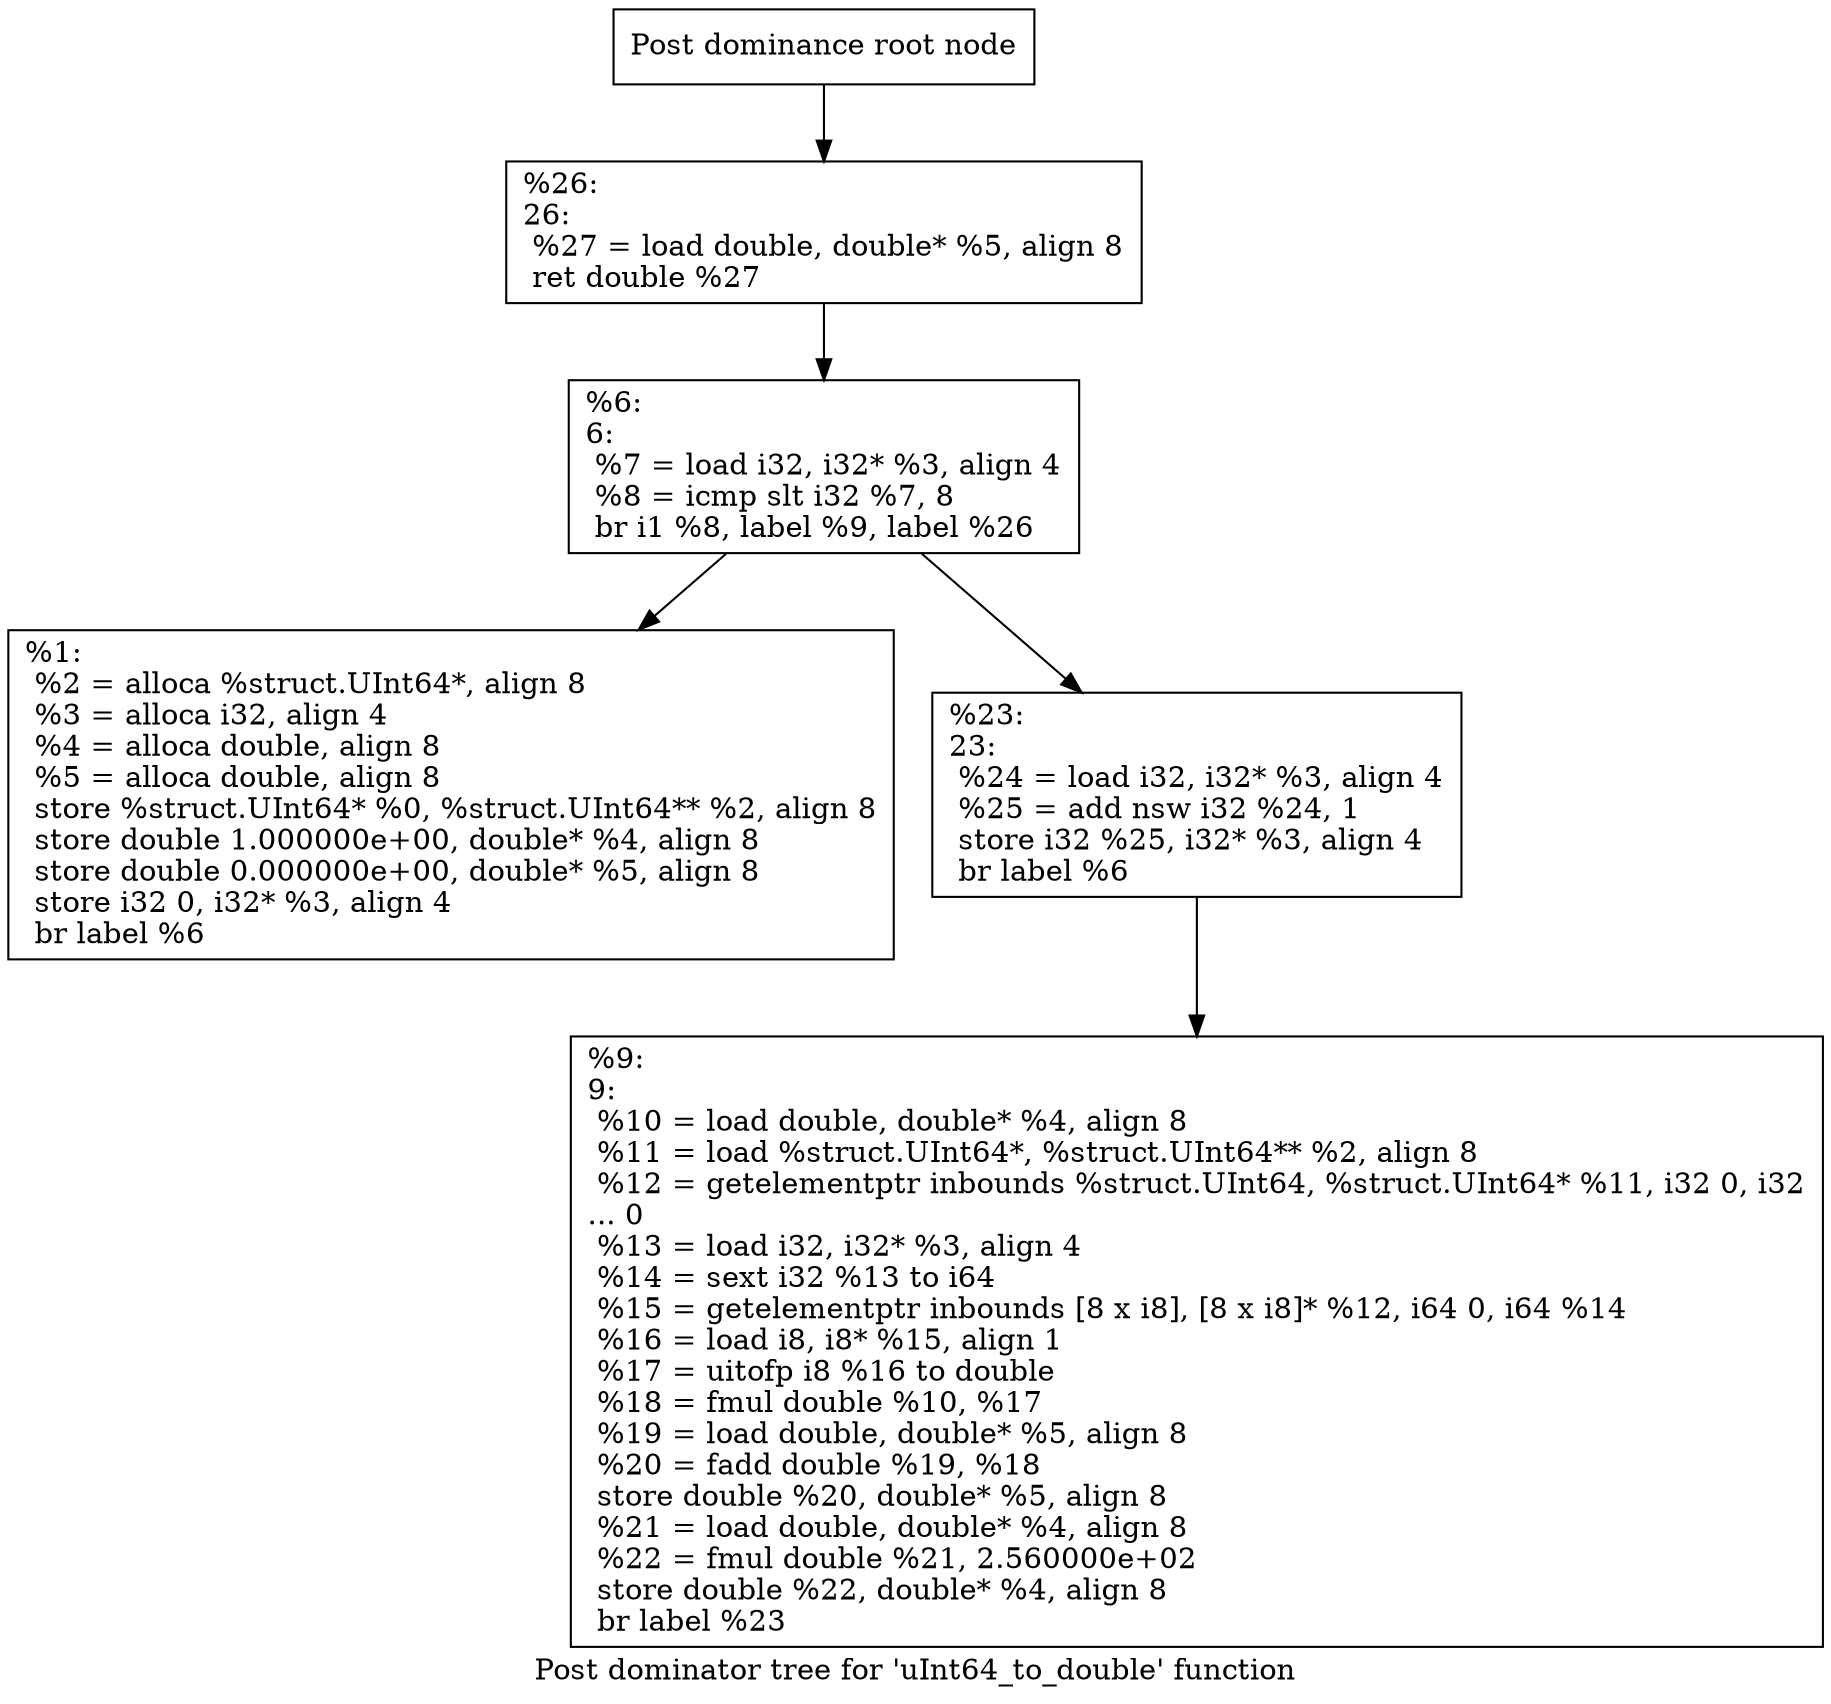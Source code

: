 digraph "Post dominator tree for 'uInt64_to_double' function" {
	label="Post dominator tree for 'uInt64_to_double' function";

	Node0x1713a20 [shape=record,label="{Post dominance root node}"];
	Node0x1713a20 -> Node0x17139c0;
	Node0x17139c0 [shape=record,label="{%26:\l26:                                               \l  %27 = load double, double* %5, align 8\l  ret double %27\l}"];
	Node0x17139c0 -> Node0x1713920;
	Node0x1713920 [shape=record,label="{%6:\l6:                                                \l  %7 = load i32, i32* %3, align 4\l  %8 = icmp slt i32 %7, 8\l  br i1 %8, label %9, label %26\l}"];
	Node0x1713920 -> Node0x16df700;
	Node0x1713920 -> Node0x1702fb0;
	Node0x16df700 [shape=record,label="{%1:\l  %2 = alloca %struct.UInt64*, align 8\l  %3 = alloca i32, align 4\l  %4 = alloca double, align 8\l  %5 = alloca double, align 8\l  store %struct.UInt64* %0, %struct.UInt64** %2, align 8\l  store double 1.000000e+00, double* %4, align 8\l  store double 0.000000e+00, double* %5, align 8\l  store i32 0, i32* %3, align 4\l  br label %6\l}"];
	Node0x1702fb0 [shape=record,label="{%23:\l23:                                               \l  %24 = load i32, i32* %3, align 4\l  %25 = add nsw i32 %24, 1\l  store i32 %25, i32* %3, align 4\l  br label %6\l}"];
	Node0x1702fb0 -> Node0x16e50a0;
	Node0x16e50a0 [shape=record,label="{%9:\l9:                                                \l  %10 = load double, double* %4, align 8\l  %11 = load %struct.UInt64*, %struct.UInt64** %2, align 8\l  %12 = getelementptr inbounds %struct.UInt64, %struct.UInt64* %11, i32 0, i32\l... 0\l  %13 = load i32, i32* %3, align 4\l  %14 = sext i32 %13 to i64\l  %15 = getelementptr inbounds [8 x i8], [8 x i8]* %12, i64 0, i64 %14\l  %16 = load i8, i8* %15, align 1\l  %17 = uitofp i8 %16 to double\l  %18 = fmul double %10, %17\l  %19 = load double, double* %5, align 8\l  %20 = fadd double %19, %18\l  store double %20, double* %5, align 8\l  %21 = load double, double* %4, align 8\l  %22 = fmul double %21, 2.560000e+02\l  store double %22, double* %4, align 8\l  br label %23\l}"];
}
